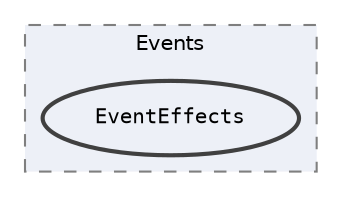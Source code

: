digraph "Assets/Scripts/Events/EventEffects"
{
 // INTERACTIVE_SVG=YES
 // LATEX_PDF_SIZE
  bgcolor="transparent";
  edge [fontname=Helvetica,fontsize=10,labelfontname=Helvetica,labelfontsize=10];
  node [fontname=Helvetica,fontsize=10,fontname=Consolas fontsize=10 style=filled height=0.2 width=0.4 margin=0.1];
  compound=true
  subgraph clusterdir_99157c1579a37a5feb67581f4df7126c {
    graph [ bgcolor="#edf0f7", pencolor="grey50", label="Events", fontname=Helvetica,fontsize=10 style="filled,dashed", URL="dir_99157c1579a37a5feb67581f4df7126c.html",tooltip=""]
  dir_8d71cfbf0045925ddf9b0383f010d640 [label="EventEffects", fillcolor="#edf0f7", color="grey25", style="filled,bold", URL="dir_8d71cfbf0045925ddf9b0383f010d640.html",tooltip=""];
  }
}
